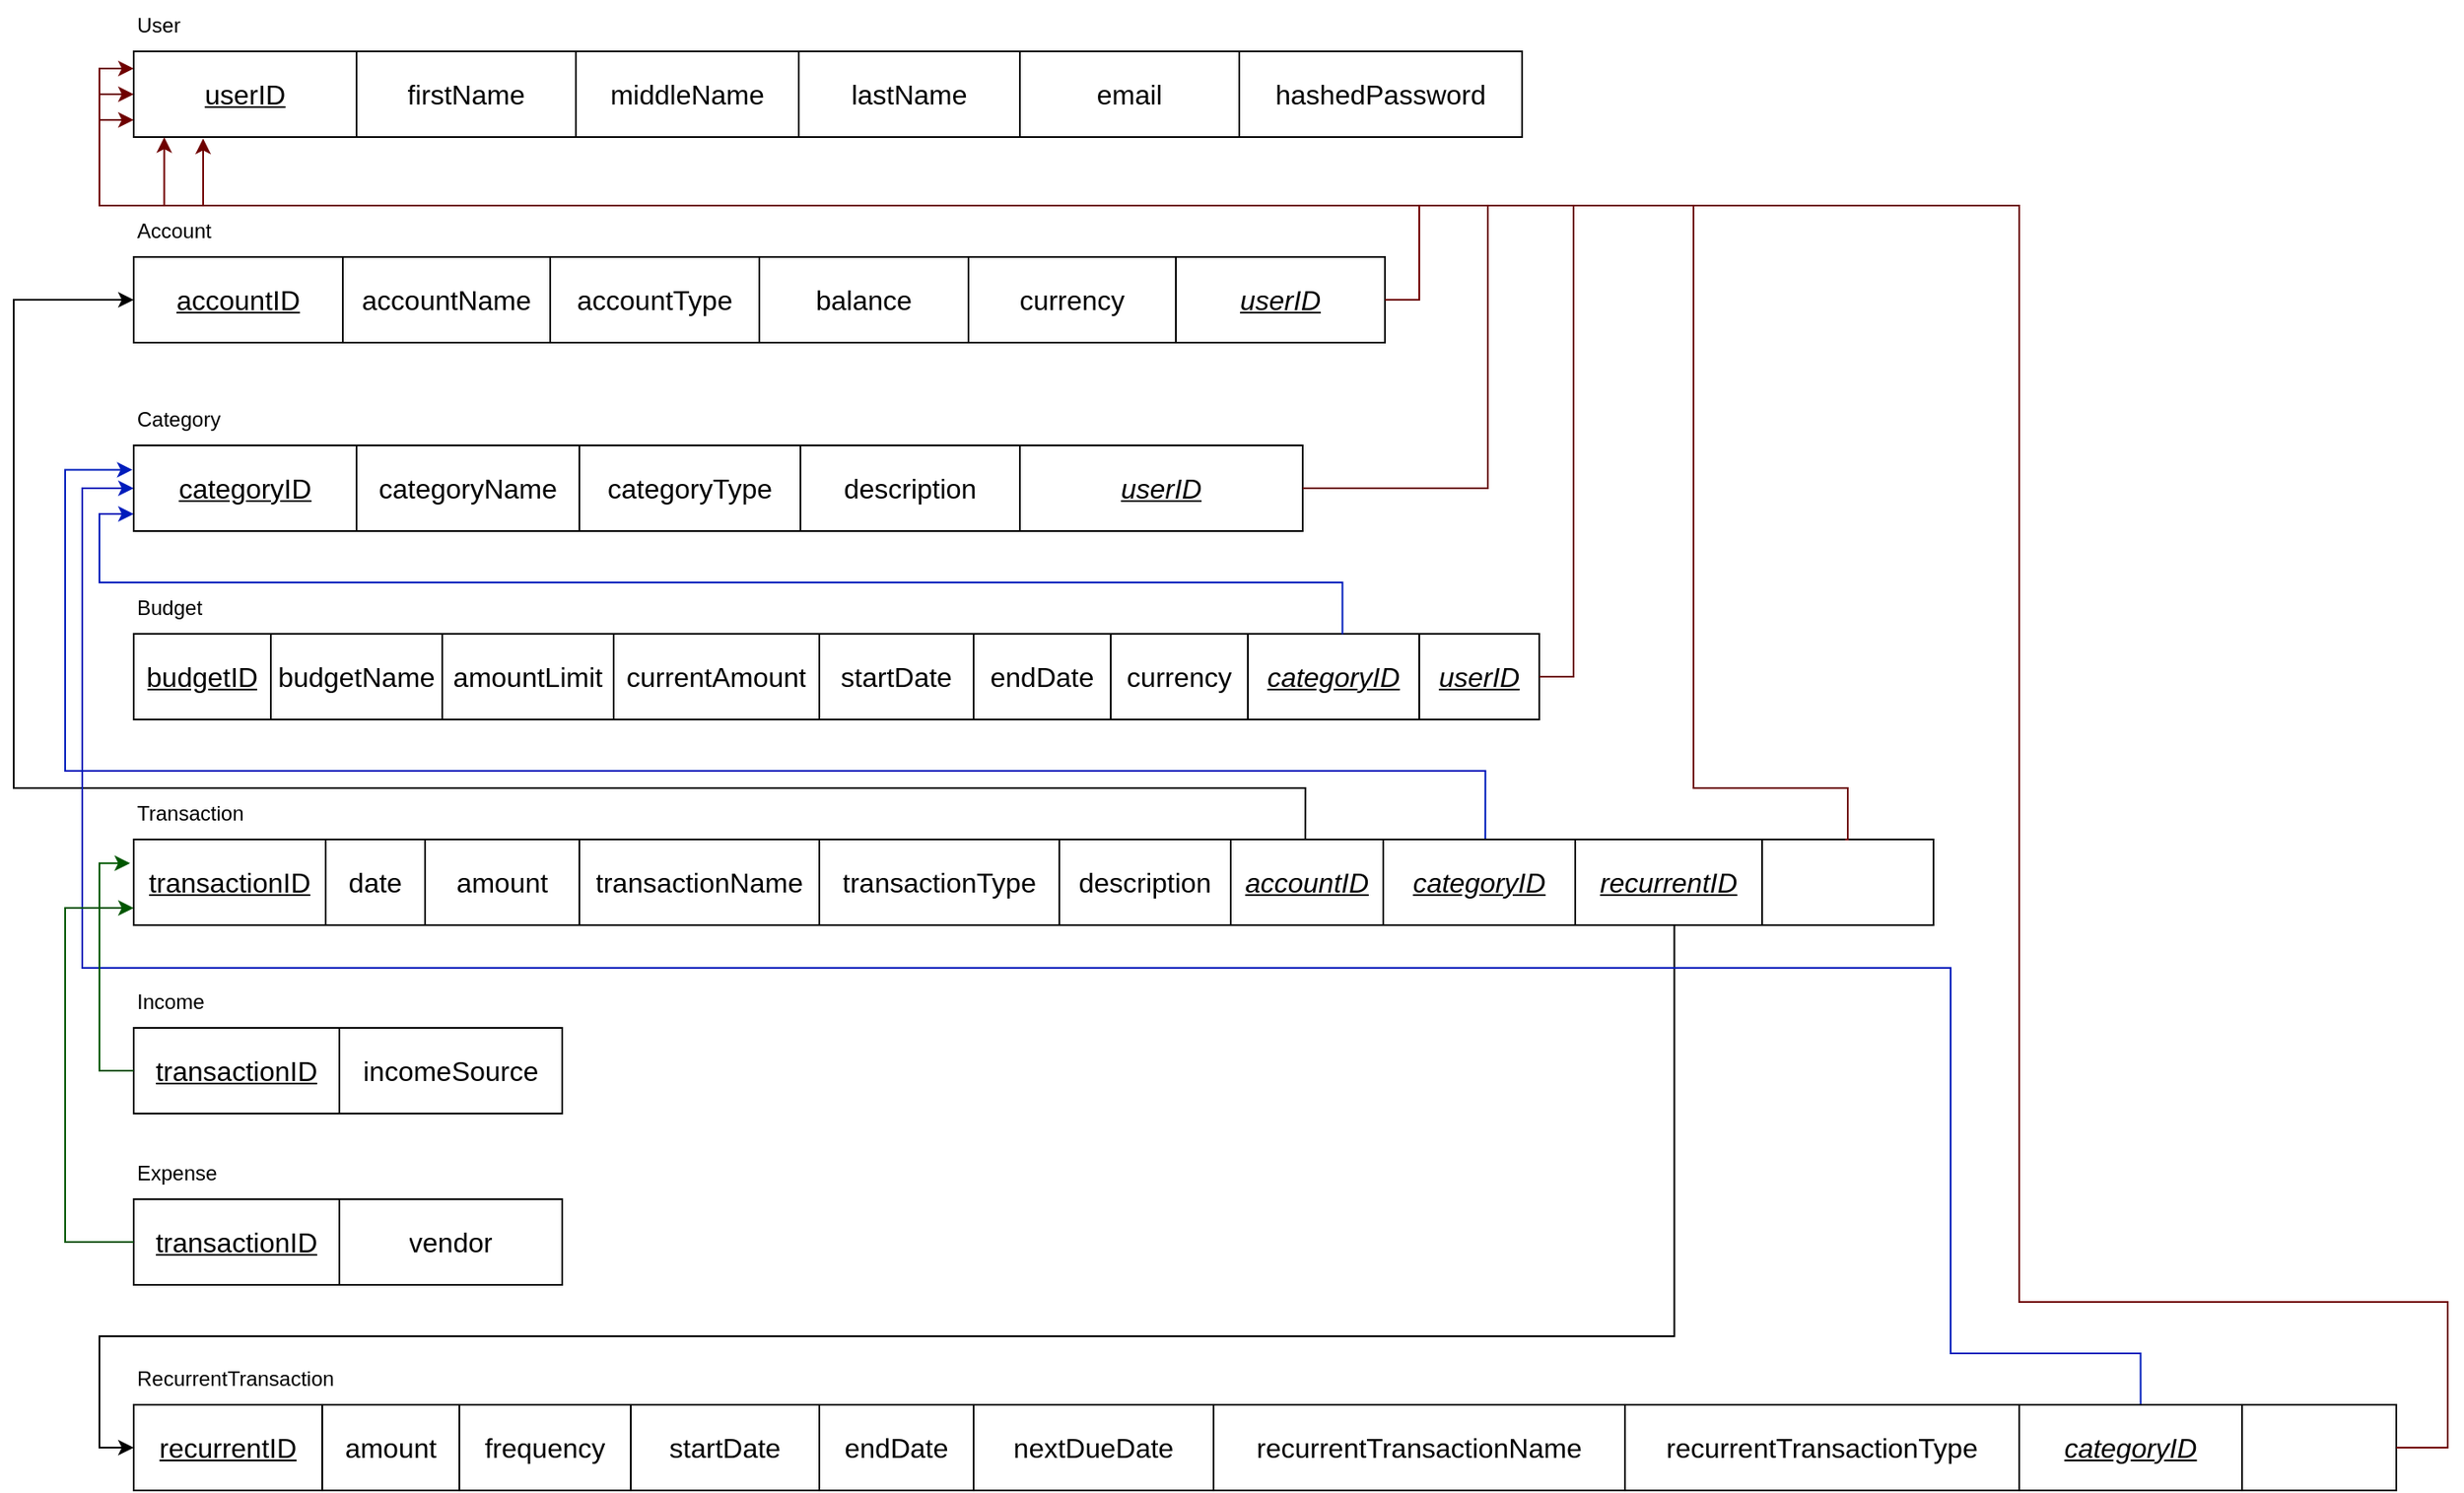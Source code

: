 <mxfile version="28.2.1">
  <diagram name="Page-1" id="-Z8uPkYC_VJc0NKGcOIi">
    <mxGraphModel dx="2066" dy="1109" grid="1" gridSize="10" guides="1" tooltips="1" connect="1" arrows="1" fold="1" page="1" pageScale="1" pageWidth="1920" pageHeight="1200" math="0" shadow="0">
      <root>
        <mxCell id="0" />
        <mxCell id="1" parent="0" />
        <mxCell id="GvEmqiyRO5GbLfrJit3r-1" value="" style="shape=table;startSize=0;container=1;collapsible=0;childLayout=tableLayout;fontSize=16;fontStyle=2" vertex="1" parent="1">
          <mxGeometry x="130" y="200" width="730" height="50" as="geometry" />
        </mxCell>
        <mxCell id="GvEmqiyRO5GbLfrJit3r-2" value="" style="shape=tableRow;horizontal=0;startSize=0;swimlaneHead=0;swimlaneBody=0;strokeColor=inherit;top=0;left=0;bottom=0;right=0;collapsible=0;dropTarget=0;fillColor=none;points=[[0,0.5],[1,0.5]];portConstraint=eastwest;fontSize=16;" vertex="1" parent="GvEmqiyRO5GbLfrJit3r-1">
          <mxGeometry width="730" height="50" as="geometry" />
        </mxCell>
        <mxCell id="GvEmqiyRO5GbLfrJit3r-3" value="&lt;font&gt;&lt;u&gt;accountID&lt;/u&gt;&lt;/font&gt;" style="shape=partialRectangle;html=1;whiteSpace=wrap;connectable=0;strokeColor=inherit;overflow=hidden;fillColor=none;top=0;left=0;bottom=0;right=0;pointerEvents=1;fontSize=16;" vertex="1" parent="GvEmqiyRO5GbLfrJit3r-2">
          <mxGeometry width="122" height="50" as="geometry">
            <mxRectangle width="122" height="50" as="alternateBounds" />
          </mxGeometry>
        </mxCell>
        <mxCell id="GvEmqiyRO5GbLfrJit3r-4" value="accountName" style="shape=partialRectangle;html=1;whiteSpace=wrap;connectable=0;strokeColor=inherit;overflow=hidden;fillColor=none;top=0;left=0;bottom=0;right=0;pointerEvents=1;fontSize=16;" vertex="1" parent="GvEmqiyRO5GbLfrJit3r-2">
          <mxGeometry x="122" width="121" height="50" as="geometry">
            <mxRectangle width="121" height="50" as="alternateBounds" />
          </mxGeometry>
        </mxCell>
        <mxCell id="GvEmqiyRO5GbLfrJit3r-5" value="accountType" style="shape=partialRectangle;html=1;whiteSpace=wrap;connectable=0;strokeColor=inherit;overflow=hidden;fillColor=none;top=0;left=0;bottom=0;right=0;pointerEvents=1;fontSize=16;" vertex="1" parent="GvEmqiyRO5GbLfrJit3r-2">
          <mxGeometry x="243" width="122" height="50" as="geometry">
            <mxRectangle width="122" height="50" as="alternateBounds" />
          </mxGeometry>
        </mxCell>
        <mxCell id="GvEmqiyRO5GbLfrJit3r-14" value="balance" style="shape=partialRectangle;html=1;whiteSpace=wrap;connectable=0;strokeColor=inherit;overflow=hidden;fillColor=none;top=0;left=0;bottom=0;right=0;pointerEvents=1;fontSize=16;" vertex="1" parent="GvEmqiyRO5GbLfrJit3r-2">
          <mxGeometry x="365" width="122" height="50" as="geometry">
            <mxRectangle width="122" height="50" as="alternateBounds" />
          </mxGeometry>
        </mxCell>
        <mxCell id="GvEmqiyRO5GbLfrJit3r-15" value="currency" style="shape=partialRectangle;html=1;whiteSpace=wrap;connectable=0;strokeColor=inherit;overflow=hidden;fillColor=none;top=0;left=0;bottom=0;right=0;pointerEvents=1;fontSize=16;" vertex="1" parent="GvEmqiyRO5GbLfrJit3r-2">
          <mxGeometry x="487" width="121" height="50" as="geometry">
            <mxRectangle width="121" height="50" as="alternateBounds" />
          </mxGeometry>
        </mxCell>
        <mxCell id="GvEmqiyRO5GbLfrJit3r-16" value="&lt;i&gt;&lt;u&gt;userID&lt;/u&gt;&lt;/i&gt;" style="shape=partialRectangle;html=1;whiteSpace=wrap;connectable=0;strokeColor=inherit;overflow=hidden;fillColor=none;top=0;left=0;bottom=0;right=0;pointerEvents=1;fontSize=16;" vertex="1" parent="GvEmqiyRO5GbLfrJit3r-2">
          <mxGeometry x="608" width="122" height="50" as="geometry">
            <mxRectangle width="122" height="50" as="alternateBounds" />
          </mxGeometry>
        </mxCell>
        <mxCell id="GvEmqiyRO5GbLfrJit3r-17" value="" style="shape=table;startSize=0;container=1;collapsible=0;childLayout=tableLayout;fontSize=16;fontStyle=2" vertex="1" parent="1">
          <mxGeometry x="130" y="80" width="810" height="50" as="geometry" />
        </mxCell>
        <mxCell id="GvEmqiyRO5GbLfrJit3r-18" value="" style="shape=tableRow;horizontal=0;startSize=0;swimlaneHead=0;swimlaneBody=0;strokeColor=inherit;top=0;left=0;bottom=0;right=0;collapsible=0;dropTarget=0;fillColor=none;points=[[0,0.5],[1,0.5]];portConstraint=eastwest;fontSize=16;" vertex="1" parent="GvEmqiyRO5GbLfrJit3r-17">
          <mxGeometry width="810" height="50" as="geometry" />
        </mxCell>
        <mxCell id="GvEmqiyRO5GbLfrJit3r-19" value="&lt;u&gt;userID&lt;/u&gt;" style="shape=partialRectangle;html=1;whiteSpace=wrap;connectable=0;strokeColor=inherit;overflow=hidden;fillColor=none;top=0;left=0;bottom=0;right=0;pointerEvents=1;fontSize=16;" vertex="1" parent="GvEmqiyRO5GbLfrJit3r-18">
          <mxGeometry width="130" height="50" as="geometry">
            <mxRectangle width="130" height="50" as="alternateBounds" />
          </mxGeometry>
        </mxCell>
        <mxCell id="GvEmqiyRO5GbLfrJit3r-20" value="firstName" style="shape=partialRectangle;html=1;whiteSpace=wrap;connectable=0;strokeColor=inherit;overflow=hidden;fillColor=none;top=0;left=0;bottom=0;right=0;pointerEvents=1;fontSize=16;" vertex="1" parent="GvEmqiyRO5GbLfrJit3r-18">
          <mxGeometry x="130" width="128" height="50" as="geometry">
            <mxRectangle width="128" height="50" as="alternateBounds" />
          </mxGeometry>
        </mxCell>
        <mxCell id="GvEmqiyRO5GbLfrJit3r-21" value="middleName" style="shape=partialRectangle;html=1;whiteSpace=wrap;connectable=0;strokeColor=inherit;overflow=hidden;fillColor=none;top=0;left=0;bottom=0;right=0;pointerEvents=1;fontSize=16;" vertex="1" parent="GvEmqiyRO5GbLfrJit3r-18">
          <mxGeometry x="258" width="130" height="50" as="geometry">
            <mxRectangle width="130" height="50" as="alternateBounds" />
          </mxGeometry>
        </mxCell>
        <mxCell id="GvEmqiyRO5GbLfrJit3r-22" value="lastName" style="shape=partialRectangle;html=1;whiteSpace=wrap;connectable=0;strokeColor=inherit;overflow=hidden;fillColor=none;top=0;left=0;bottom=0;right=0;pointerEvents=1;fontSize=16;" vertex="1" parent="GvEmqiyRO5GbLfrJit3r-18">
          <mxGeometry x="388" width="129" height="50" as="geometry">
            <mxRectangle width="129" height="50" as="alternateBounds" />
          </mxGeometry>
        </mxCell>
        <mxCell id="GvEmqiyRO5GbLfrJit3r-23" value="email" style="shape=partialRectangle;html=1;whiteSpace=wrap;connectable=0;strokeColor=inherit;overflow=hidden;fillColor=none;top=0;left=0;bottom=0;right=0;pointerEvents=1;fontSize=16;" vertex="1" parent="GvEmqiyRO5GbLfrJit3r-18">
          <mxGeometry x="517" width="128" height="50" as="geometry">
            <mxRectangle width="128" height="50" as="alternateBounds" />
          </mxGeometry>
        </mxCell>
        <mxCell id="GvEmqiyRO5GbLfrJit3r-24" value="hashedPassword" style="shape=partialRectangle;html=1;whiteSpace=wrap;connectable=0;strokeColor=inherit;overflow=hidden;fillColor=none;top=0;left=0;bottom=0;right=0;pointerEvents=1;fontSize=16;" vertex="1" parent="GvEmqiyRO5GbLfrJit3r-18">
          <mxGeometry x="645" width="165" height="50" as="geometry">
            <mxRectangle width="165" height="50" as="alternateBounds" />
          </mxGeometry>
        </mxCell>
        <mxCell id="GvEmqiyRO5GbLfrJit3r-26" value="" style="shape=table;startSize=0;container=1;collapsible=0;childLayout=tableLayout;fontSize=16;fontStyle=2" vertex="1" parent="1">
          <mxGeometry x="130" y="310" width="682" height="50" as="geometry" />
        </mxCell>
        <mxCell id="GvEmqiyRO5GbLfrJit3r-27" value="" style="shape=tableRow;horizontal=0;startSize=0;swimlaneHead=0;swimlaneBody=0;strokeColor=inherit;top=0;left=0;bottom=0;right=0;collapsible=0;dropTarget=0;fillColor=none;points=[[0,0.5],[1,0.5]];portConstraint=eastwest;fontSize=16;" vertex="1" parent="GvEmqiyRO5GbLfrJit3r-26">
          <mxGeometry width="682" height="50" as="geometry" />
        </mxCell>
        <mxCell id="GvEmqiyRO5GbLfrJit3r-28" value="&lt;u&gt;categoryID&lt;/u&gt;" style="shape=partialRectangle;html=1;whiteSpace=wrap;connectable=0;strokeColor=inherit;overflow=hidden;fillColor=none;top=0;left=0;bottom=0;right=0;pointerEvents=1;fontSize=16;" vertex="1" parent="GvEmqiyRO5GbLfrJit3r-27">
          <mxGeometry width="130" height="50" as="geometry">
            <mxRectangle width="130" height="50" as="alternateBounds" />
          </mxGeometry>
        </mxCell>
        <mxCell id="GvEmqiyRO5GbLfrJit3r-30" value="categoryName" style="shape=partialRectangle;html=1;whiteSpace=wrap;connectable=0;strokeColor=inherit;overflow=hidden;fillColor=none;top=0;left=0;bottom=0;right=0;pointerEvents=1;fontSize=16;" vertex="1" parent="GvEmqiyRO5GbLfrJit3r-27">
          <mxGeometry x="130" width="130" height="50" as="geometry">
            <mxRectangle width="130" height="50" as="alternateBounds" />
          </mxGeometry>
        </mxCell>
        <mxCell id="GvEmqiyRO5GbLfrJit3r-31" value="categoryType" style="shape=partialRectangle;html=1;whiteSpace=wrap;connectable=0;strokeColor=inherit;overflow=hidden;fillColor=none;top=0;left=0;bottom=0;right=0;pointerEvents=1;fontSize=16;" vertex="1" parent="GvEmqiyRO5GbLfrJit3r-27">
          <mxGeometry x="260" width="129" height="50" as="geometry">
            <mxRectangle width="129" height="50" as="alternateBounds" />
          </mxGeometry>
        </mxCell>
        <mxCell id="GvEmqiyRO5GbLfrJit3r-32" value="description" style="shape=partialRectangle;html=1;whiteSpace=wrap;connectable=0;strokeColor=inherit;overflow=hidden;fillColor=none;top=0;left=0;bottom=0;right=0;pointerEvents=1;fontSize=16;" vertex="1" parent="GvEmqiyRO5GbLfrJit3r-27">
          <mxGeometry x="389" width="128" height="50" as="geometry">
            <mxRectangle width="128" height="50" as="alternateBounds" />
          </mxGeometry>
        </mxCell>
        <mxCell id="GvEmqiyRO5GbLfrJit3r-33" value="&lt;i&gt;&lt;u&gt;userID&lt;/u&gt;&lt;/i&gt;" style="shape=partialRectangle;html=1;whiteSpace=wrap;connectable=0;strokeColor=inherit;overflow=hidden;fillColor=none;top=0;left=0;bottom=0;right=0;pointerEvents=1;fontSize=16;" vertex="1" parent="GvEmqiyRO5GbLfrJit3r-27">
          <mxGeometry x="517" width="165" height="50" as="geometry">
            <mxRectangle width="165" height="50" as="alternateBounds" />
          </mxGeometry>
        </mxCell>
        <mxCell id="GvEmqiyRO5GbLfrJit3r-34" value="" style="shape=table;startSize=0;container=1;collapsible=0;childLayout=tableLayout;fontSize=16;fontStyle=0" vertex="1" parent="1">
          <mxGeometry x="130" y="420" width="820" height="50" as="geometry" />
        </mxCell>
        <mxCell id="GvEmqiyRO5GbLfrJit3r-35" value="" style="shape=tableRow;horizontal=0;startSize=0;swimlaneHead=0;swimlaneBody=0;strokeColor=inherit;top=0;left=0;bottom=0;right=0;collapsible=0;dropTarget=0;fillColor=none;points=[[0,0.5],[1,0.5]];portConstraint=eastwest;fontSize=16;" vertex="1" parent="GvEmqiyRO5GbLfrJit3r-34">
          <mxGeometry width="820" height="50" as="geometry" />
        </mxCell>
        <mxCell id="GvEmqiyRO5GbLfrJit3r-36" value="&lt;u&gt;budgetID&lt;/u&gt;" style="shape=partialRectangle;html=1;whiteSpace=wrap;connectable=0;strokeColor=inherit;overflow=hidden;fillColor=none;top=0;left=0;bottom=0;right=0;pointerEvents=1;fontSize=16;" vertex="1" parent="GvEmqiyRO5GbLfrJit3r-35">
          <mxGeometry width="80" height="50" as="geometry">
            <mxRectangle width="80" height="50" as="alternateBounds" />
          </mxGeometry>
        </mxCell>
        <mxCell id="GvEmqiyRO5GbLfrJit3r-37" value="budgetName" style="shape=partialRectangle;html=1;whiteSpace=wrap;connectable=0;strokeColor=inherit;overflow=hidden;fillColor=none;top=0;left=0;bottom=0;right=0;pointerEvents=1;fontSize=16;" vertex="1" parent="GvEmqiyRO5GbLfrJit3r-35">
          <mxGeometry x="80" width="100" height="50" as="geometry">
            <mxRectangle width="100" height="50" as="alternateBounds" />
          </mxGeometry>
        </mxCell>
        <mxCell id="GvEmqiyRO5GbLfrJit3r-38" value="amountLimit" style="shape=partialRectangle;html=1;whiteSpace=wrap;connectable=0;strokeColor=inherit;overflow=hidden;fillColor=none;top=0;left=0;bottom=0;right=0;pointerEvents=1;fontSize=16;" vertex="1" parent="GvEmqiyRO5GbLfrJit3r-35">
          <mxGeometry x="180" width="100" height="50" as="geometry">
            <mxRectangle width="100" height="50" as="alternateBounds" />
          </mxGeometry>
        </mxCell>
        <mxCell id="GvEmqiyRO5GbLfrJit3r-39" value="currentAmount" style="shape=partialRectangle;html=1;whiteSpace=wrap;connectable=0;strokeColor=inherit;overflow=hidden;fillColor=none;top=0;left=0;bottom=0;right=0;pointerEvents=1;fontSize=16;" vertex="1" parent="GvEmqiyRO5GbLfrJit3r-35">
          <mxGeometry x="280" width="120" height="50" as="geometry">
            <mxRectangle width="120" height="50" as="alternateBounds" />
          </mxGeometry>
        </mxCell>
        <mxCell id="GvEmqiyRO5GbLfrJit3r-40" value="startDate" style="shape=partialRectangle;html=1;whiteSpace=wrap;connectable=0;strokeColor=inherit;overflow=hidden;fillColor=none;top=0;left=0;bottom=0;right=0;pointerEvents=1;fontSize=16;" vertex="1" parent="GvEmqiyRO5GbLfrJit3r-35">
          <mxGeometry x="400" width="90" height="50" as="geometry">
            <mxRectangle width="90" height="50" as="alternateBounds" />
          </mxGeometry>
        </mxCell>
        <mxCell id="GvEmqiyRO5GbLfrJit3r-41" value="endDate" style="shape=partialRectangle;html=1;whiteSpace=wrap;connectable=0;strokeColor=inherit;overflow=hidden;fillColor=none;top=0;left=0;bottom=0;right=0;pointerEvents=1;fontSize=16;" vertex="1" parent="GvEmqiyRO5GbLfrJit3r-35">
          <mxGeometry x="490" width="80" height="50" as="geometry">
            <mxRectangle width="80" height="50" as="alternateBounds" />
          </mxGeometry>
        </mxCell>
        <mxCell id="GvEmqiyRO5GbLfrJit3r-42" value="currency" style="shape=partialRectangle;html=1;whiteSpace=wrap;connectable=0;strokeColor=inherit;overflow=hidden;fillColor=none;top=0;left=0;bottom=0;right=0;pointerEvents=1;fontSize=16;" vertex="1" parent="GvEmqiyRO5GbLfrJit3r-35">
          <mxGeometry x="570" width="80" height="50" as="geometry">
            <mxRectangle width="80" height="50" as="alternateBounds" />
          </mxGeometry>
        </mxCell>
        <mxCell id="GvEmqiyRO5GbLfrJit3r-43" value="&lt;i&gt;&lt;u&gt;categoryID&lt;/u&gt;&lt;/i&gt;" style="shape=partialRectangle;html=1;whiteSpace=wrap;connectable=0;strokeColor=inherit;overflow=hidden;fillColor=none;top=0;left=0;bottom=0;right=0;pointerEvents=1;fontSize=16;" vertex="1" parent="GvEmqiyRO5GbLfrJit3r-35">
          <mxGeometry x="650" width="100" height="50" as="geometry">
            <mxRectangle width="100" height="50" as="alternateBounds" />
          </mxGeometry>
        </mxCell>
        <mxCell id="GvEmqiyRO5GbLfrJit3r-44" value="&lt;i&gt;&lt;u&gt;userID&lt;/u&gt;&lt;/i&gt;" style="shape=partialRectangle;html=1;whiteSpace=wrap;connectable=0;strokeColor=inherit;overflow=hidden;fillColor=none;top=0;left=0;bottom=0;right=0;pointerEvents=1;fontSize=16;" vertex="1" parent="GvEmqiyRO5GbLfrJit3r-35">
          <mxGeometry x="750" width="70" height="50" as="geometry">
            <mxRectangle width="70" height="50" as="alternateBounds" />
          </mxGeometry>
        </mxCell>
        <mxCell id="GvEmqiyRO5GbLfrJit3r-106" style="edgeStyle=orthogonalEdgeStyle;rounded=0;orthogonalLoop=1;jettySize=auto;html=1;exitX=0.856;exitY=0.98;exitDx=0;exitDy=0;exitPerimeter=0;" edge="1" parent="1" source="GvEmqiyRO5GbLfrJit3r-46" target="GvEmqiyRO5GbLfrJit3r-84">
          <mxGeometry relative="1" as="geometry">
            <Array as="points">
              <mxPoint x="1029" y="830" />
              <mxPoint x="110" y="830" />
              <mxPoint x="110" y="895" />
            </Array>
          </mxGeometry>
        </mxCell>
        <mxCell id="GvEmqiyRO5GbLfrJit3r-107" style="edgeStyle=orthogonalEdgeStyle;rounded=0;orthogonalLoop=1;jettySize=auto;html=1;entryX=-0.001;entryY=0.284;entryDx=0;entryDy=0;exitX=0.751;exitY=0.004;exitDx=0;exitDy=0;exitPerimeter=0;entryPerimeter=0;fillColor=#0050ef;strokeColor=#001DBC;" edge="1" parent="1" source="GvEmqiyRO5GbLfrJit3r-46" target="GvEmqiyRO5GbLfrJit3r-27">
          <mxGeometry relative="1" as="geometry">
            <Array as="points">
              <mxPoint x="919" y="500" />
              <mxPoint x="90" y="500" />
              <mxPoint x="90" y="324" />
            </Array>
          </mxGeometry>
        </mxCell>
        <mxCell id="GvEmqiyRO5GbLfrJit3r-109" style="edgeStyle=orthogonalEdgeStyle;rounded=0;orthogonalLoop=1;jettySize=auto;html=1;entryX=0;entryY=0.5;entryDx=0;entryDy=0;exitX=0.651;exitY=0.02;exitDx=0;exitDy=0;exitPerimeter=0;" edge="1" parent="1" source="GvEmqiyRO5GbLfrJit3r-46" target="GvEmqiyRO5GbLfrJit3r-2">
          <mxGeometry relative="1" as="geometry">
            <Array as="points">
              <mxPoint x="814" y="510" />
              <mxPoint x="60" y="510" />
              <mxPoint x="60" y="225" />
            </Array>
          </mxGeometry>
        </mxCell>
        <mxCell id="GvEmqiyRO5GbLfrJit3r-45" value="" style="shape=table;startSize=0;container=1;collapsible=0;childLayout=tableLayout;fontSize=16;fontStyle=0" vertex="1" parent="1">
          <mxGeometry x="130" y="540" width="1050" height="50" as="geometry" />
        </mxCell>
        <mxCell id="GvEmqiyRO5GbLfrJit3r-46" value="" style="shape=tableRow;horizontal=0;startSize=0;swimlaneHead=0;swimlaneBody=0;strokeColor=inherit;top=0;left=0;bottom=0;right=0;collapsible=0;dropTarget=0;fillColor=none;points=[[0,0.5],[1,0.5]];portConstraint=eastwest;fontSize=16;" vertex="1" parent="GvEmqiyRO5GbLfrJit3r-45">
          <mxGeometry width="1050" height="50" as="geometry" />
        </mxCell>
        <mxCell id="GvEmqiyRO5GbLfrJit3r-47" value="&lt;u&gt;transactionID&lt;/u&gt;" style="shape=partialRectangle;html=1;whiteSpace=wrap;connectable=0;strokeColor=inherit;overflow=hidden;fillColor=none;top=0;left=0;bottom=0;right=0;pointerEvents=1;fontSize=16;" vertex="1" parent="GvEmqiyRO5GbLfrJit3r-46">
          <mxGeometry width="112" height="50" as="geometry">
            <mxRectangle width="112" height="50" as="alternateBounds" />
          </mxGeometry>
        </mxCell>
        <mxCell id="GvEmqiyRO5GbLfrJit3r-48" value="date" style="shape=partialRectangle;html=1;whiteSpace=wrap;connectable=0;strokeColor=inherit;overflow=hidden;fillColor=none;top=0;left=0;bottom=0;right=0;pointerEvents=1;fontSize=16;" vertex="1" parent="GvEmqiyRO5GbLfrJit3r-46">
          <mxGeometry x="112" width="58" height="50" as="geometry">
            <mxRectangle width="58" height="50" as="alternateBounds" />
          </mxGeometry>
        </mxCell>
        <mxCell id="GvEmqiyRO5GbLfrJit3r-49" value="amount" style="shape=partialRectangle;html=1;whiteSpace=wrap;connectable=0;strokeColor=inherit;overflow=hidden;fillColor=none;top=0;left=0;bottom=0;right=0;pointerEvents=1;fontSize=16;" vertex="1" parent="GvEmqiyRO5GbLfrJit3r-46">
          <mxGeometry x="170" width="90" height="50" as="geometry">
            <mxRectangle width="90" height="50" as="alternateBounds" />
          </mxGeometry>
        </mxCell>
        <mxCell id="GvEmqiyRO5GbLfrJit3r-50" value="transactionName" style="shape=partialRectangle;html=1;whiteSpace=wrap;connectable=0;strokeColor=inherit;overflow=hidden;fillColor=none;top=0;left=0;bottom=0;right=0;pointerEvents=1;fontSize=16;" vertex="1" parent="GvEmqiyRO5GbLfrJit3r-46">
          <mxGeometry x="260" width="140" height="50" as="geometry">
            <mxRectangle width="140" height="50" as="alternateBounds" />
          </mxGeometry>
        </mxCell>
        <mxCell id="GvEmqiyRO5GbLfrJit3r-51" value="transactionType" style="shape=partialRectangle;html=1;whiteSpace=wrap;connectable=0;strokeColor=inherit;overflow=hidden;fillColor=none;top=0;left=0;bottom=0;right=0;pointerEvents=1;fontSize=16;" vertex="1" parent="GvEmqiyRO5GbLfrJit3r-46">
          <mxGeometry x="400" width="140" height="50" as="geometry">
            <mxRectangle width="140" height="50" as="alternateBounds" />
          </mxGeometry>
        </mxCell>
        <mxCell id="GvEmqiyRO5GbLfrJit3r-52" value="description" style="shape=partialRectangle;html=1;whiteSpace=wrap;connectable=0;strokeColor=inherit;overflow=hidden;fillColor=none;top=0;left=0;bottom=0;right=0;pointerEvents=1;fontSize=16;" vertex="1" parent="GvEmqiyRO5GbLfrJit3r-46">
          <mxGeometry x="540" width="100" height="50" as="geometry">
            <mxRectangle width="100" height="50" as="alternateBounds" />
          </mxGeometry>
        </mxCell>
        <mxCell id="GvEmqiyRO5GbLfrJit3r-53" value="&lt;i style=&quot;&quot;&gt;&lt;u style=&quot;&quot;&gt;accountID&lt;/u&gt;&lt;/i&gt;" style="shape=partialRectangle;html=1;whiteSpace=wrap;connectable=0;strokeColor=inherit;overflow=hidden;fillColor=none;top=0;left=0;bottom=0;right=0;pointerEvents=1;fontSize=16;" vertex="1" parent="GvEmqiyRO5GbLfrJit3r-46">
          <mxGeometry x="640" width="89" height="50" as="geometry">
            <mxRectangle width="89" height="50" as="alternateBounds" />
          </mxGeometry>
        </mxCell>
        <mxCell id="GvEmqiyRO5GbLfrJit3r-54" value="&lt;i&gt;&lt;u&gt;categoryID&lt;/u&gt;&lt;/i&gt;" style="shape=partialRectangle;html=1;whiteSpace=wrap;connectable=0;strokeColor=inherit;overflow=hidden;fillColor=none;top=0;left=0;bottom=0;right=0;pointerEvents=1;fontSize=16;" vertex="1" parent="GvEmqiyRO5GbLfrJit3r-46">
          <mxGeometry x="729" width="112" height="50" as="geometry">
            <mxRectangle width="112" height="50" as="alternateBounds" />
          </mxGeometry>
        </mxCell>
        <mxCell id="GvEmqiyRO5GbLfrJit3r-55" value="&lt;u&gt;&lt;i&gt;recurrentID&lt;/i&gt;&lt;/u&gt;" style="shape=partialRectangle;html=1;whiteSpace=wrap;connectable=0;strokeColor=inherit;overflow=hidden;fillColor=none;top=0;left=0;bottom=0;right=0;pointerEvents=1;fontSize=16;" vertex="1" parent="GvEmqiyRO5GbLfrJit3r-46">
          <mxGeometry x="841" width="109" height="50" as="geometry">
            <mxRectangle width="109" height="50" as="alternateBounds" />
          </mxGeometry>
        </mxCell>
        <mxCell id="GvEmqiyRO5GbLfrJit3r-62" value="&lt;span style=&quot;font-family: monospace; font-size: 0px; text-align: start; text-wrap-mode: nowrap;&quot;&gt;&lt;font style=&quot;color: light-dark(transparent, rgb(255, 255, 255));&quot;&gt;&lt;i style=&quot;font-family: Helvetica; font-size: 16px; text-align: center; text-wrap-mode: wrap;&quot;&gt;&lt;u style=&quot;&quot;&gt;userID&lt;/u&gt;&lt;/i&gt;3CmxGraphModel%3E%3Croot%3E%3CmxCell%20id%3D%220%22%2F%3E%3CmxCell%20id%3D%221%22%20parent%3D%220%22%2F%3E%3CmxCell%20id%3D%222%22%20value%3D%22%26lt%3Bi%26gt%3B%26lt%3Bu%26gt%3BuserID%26lt%3B%2Fu%26gt%3B%26lt%3B%2Fi%26gt%3B%22%20style%3D%22shape%3DpartialRectangle%3Bhtml%3D1%3BwhiteSpace%3Dwrap%3Bconnectable%3D0%3BstrokeColor%3Dinherit%3Boverflow%3Dhidden%3BfillColor%3Dnone%3Btop%3D0%3Bleft%3D0%3Bbottom%3D0%3Bright%3D0%3BpointerEvents%3D1%3BfontSize%3D16%3B%22%20vertex%3D%221%22%20parent%3D%221%22%3E%3CmxGeometry%20x%3D%22881%22%20y%3D%22550%22%20width%3D%2279%22%20height%3D%2250%22%20as%3D%22geometry%22%3E%3CmxRectangle%20width%3D%2279%22%20height%3D%2250%22%20as%3D%22alternateBounds%22%2F%3E%3C%2FmxGeometry%3E%3C%2FmxCell%3E%3C%2Froot%3E%3C%2FmxGraphModel%3E&lt;/font&gt;&lt;/span&gt;" style="shape=partialRectangle;html=1;whiteSpace=wrap;connectable=0;strokeColor=inherit;overflow=hidden;fillColor=none;top=0;left=0;bottom=0;right=0;pointerEvents=1;fontSize=16;" vertex="1" parent="GvEmqiyRO5GbLfrJit3r-46">
          <mxGeometry x="950" width="100" height="50" as="geometry">
            <mxRectangle width="100" height="50" as="alternateBounds" />
          </mxGeometry>
        </mxCell>
        <mxCell id="GvEmqiyRO5GbLfrJit3r-56" value="Account" style="text;html=1;align=left;verticalAlign=middle;resizable=0;points=[];autosize=1;strokeColor=none;fillColor=none;" vertex="1" parent="1">
          <mxGeometry x="130" y="170" width="70" height="30" as="geometry" />
        </mxCell>
        <mxCell id="GvEmqiyRO5GbLfrJit3r-58" value="User" style="text;html=1;align=left;verticalAlign=middle;resizable=0;points=[];autosize=1;strokeColor=none;fillColor=none;" vertex="1" parent="1">
          <mxGeometry x="130" y="50" width="50" height="30" as="geometry" />
        </mxCell>
        <mxCell id="GvEmqiyRO5GbLfrJit3r-59" value="Category" style="text;html=1;align=left;verticalAlign=middle;resizable=0;points=[];autosize=1;strokeColor=none;fillColor=none;" vertex="1" parent="1">
          <mxGeometry x="130" y="280" width="70" height="30" as="geometry" />
        </mxCell>
        <mxCell id="GvEmqiyRO5GbLfrJit3r-60" value="Budget" style="text;html=1;align=left;verticalAlign=middle;resizable=0;points=[];autosize=1;strokeColor=none;fillColor=none;" vertex="1" parent="1">
          <mxGeometry x="130" y="390" width="60" height="30" as="geometry" />
        </mxCell>
        <mxCell id="GvEmqiyRO5GbLfrJit3r-61" value="Transaction" style="text;html=1;align=left;verticalAlign=middle;resizable=0;points=[];autosize=1;strokeColor=none;fillColor=none;" vertex="1" parent="1">
          <mxGeometry x="130" y="510" width="90" height="30" as="geometry" />
        </mxCell>
        <mxCell id="GvEmqiyRO5GbLfrJit3r-64" value="Income" style="text;html=1;align=left;verticalAlign=middle;resizable=0;points=[];autosize=1;strokeColor=none;fillColor=none;" vertex="1" parent="1">
          <mxGeometry x="130" y="620" width="60" height="30" as="geometry" />
        </mxCell>
        <mxCell id="GvEmqiyRO5GbLfrJit3r-66" value="" style="shape=table;startSize=0;container=1;collapsible=0;childLayout=tableLayout;fontSize=16;fontStyle=0" vertex="1" parent="1">
          <mxGeometry x="130" y="650" width="250" height="50" as="geometry" />
        </mxCell>
        <mxCell id="GvEmqiyRO5GbLfrJit3r-67" value="" style="shape=tableRow;horizontal=0;startSize=0;swimlaneHead=0;swimlaneBody=0;strokeColor=inherit;top=0;left=0;bottom=0;right=0;collapsible=0;dropTarget=0;fillColor=none;points=[[0,0.5],[1,0.5]];portConstraint=eastwest;fontSize=16;" vertex="1" parent="GvEmqiyRO5GbLfrJit3r-66">
          <mxGeometry width="250" height="50" as="geometry" />
        </mxCell>
        <mxCell id="GvEmqiyRO5GbLfrJit3r-68" value="&lt;u&gt;transactionID&lt;/u&gt;" style="shape=partialRectangle;html=1;whiteSpace=wrap;connectable=0;strokeColor=inherit;overflow=hidden;fillColor=none;top=0;left=0;bottom=0;right=0;pointerEvents=1;fontSize=16;" vertex="1" parent="GvEmqiyRO5GbLfrJit3r-67">
          <mxGeometry width="120" height="50" as="geometry">
            <mxRectangle width="120" height="50" as="alternateBounds" />
          </mxGeometry>
        </mxCell>
        <mxCell id="GvEmqiyRO5GbLfrJit3r-69" value="incomeSource" style="shape=partialRectangle;html=1;whiteSpace=wrap;connectable=0;strokeColor=inherit;overflow=hidden;fillColor=none;top=0;left=0;bottom=0;right=0;pointerEvents=1;fontSize=16;" vertex="1" parent="GvEmqiyRO5GbLfrJit3r-67">
          <mxGeometry x="120" width="130" height="50" as="geometry">
            <mxRectangle width="130" height="50" as="alternateBounds" />
          </mxGeometry>
        </mxCell>
        <mxCell id="GvEmqiyRO5GbLfrJit3r-78" value="Expense" style="text;html=1;align=left;verticalAlign=middle;resizable=0;points=[];autosize=1;strokeColor=none;fillColor=none;" vertex="1" parent="1">
          <mxGeometry x="130" y="720" width="70" height="30" as="geometry" />
        </mxCell>
        <mxCell id="GvEmqiyRO5GbLfrJit3r-79" value="" style="shape=table;startSize=0;container=1;collapsible=0;childLayout=tableLayout;fontSize=16;fontStyle=0" vertex="1" parent="1">
          <mxGeometry x="130" y="750" width="250" height="50" as="geometry" />
        </mxCell>
        <mxCell id="GvEmqiyRO5GbLfrJit3r-80" value="" style="shape=tableRow;horizontal=0;startSize=0;swimlaneHead=0;swimlaneBody=0;strokeColor=inherit;top=0;left=0;bottom=0;right=0;collapsible=0;dropTarget=0;fillColor=none;points=[[0,0.5],[1,0.5]];portConstraint=eastwest;fontSize=16;" vertex="1" parent="GvEmqiyRO5GbLfrJit3r-79">
          <mxGeometry width="250" height="50" as="geometry" />
        </mxCell>
        <mxCell id="GvEmqiyRO5GbLfrJit3r-81" value="&lt;u&gt;transactionID&lt;/u&gt;" style="shape=partialRectangle;html=1;whiteSpace=wrap;connectable=0;strokeColor=inherit;overflow=hidden;fillColor=none;top=0;left=0;bottom=0;right=0;pointerEvents=1;fontSize=16;" vertex="1" parent="GvEmqiyRO5GbLfrJit3r-80">
          <mxGeometry width="120" height="50" as="geometry">
            <mxRectangle width="120" height="50" as="alternateBounds" />
          </mxGeometry>
        </mxCell>
        <mxCell id="GvEmqiyRO5GbLfrJit3r-82" value="vendor" style="shape=partialRectangle;html=1;whiteSpace=wrap;connectable=0;strokeColor=inherit;overflow=hidden;fillColor=none;top=0;left=0;bottom=0;right=0;pointerEvents=1;fontSize=16;" vertex="1" parent="GvEmqiyRO5GbLfrJit3r-80">
          <mxGeometry x="120" width="130" height="50" as="geometry">
            <mxRectangle width="130" height="50" as="alternateBounds" />
          </mxGeometry>
        </mxCell>
        <mxCell id="GvEmqiyRO5GbLfrJit3r-110" style="edgeStyle=orthogonalEdgeStyle;rounded=0;orthogonalLoop=1;jettySize=auto;html=1;entryX=0;entryY=0.5;entryDx=0;entryDy=0;exitX=0.887;exitY=0.012;exitDx=0;exitDy=0;exitPerimeter=0;fillColor=#0050ef;strokeColor=#001DBC;" edge="1" parent="1" source="GvEmqiyRO5GbLfrJit3r-84" target="GvEmqiyRO5GbLfrJit3r-27">
          <mxGeometry relative="1" as="geometry">
            <Array as="points">
              <mxPoint x="1301" y="840" />
              <mxPoint x="1190" y="840" />
              <mxPoint x="1190" y="615" />
              <mxPoint x="100" y="615" />
              <mxPoint x="100" y="335" />
            </Array>
          </mxGeometry>
        </mxCell>
        <mxCell id="GvEmqiyRO5GbLfrJit3r-83" value="" style="shape=table;startSize=0;container=1;collapsible=0;childLayout=tableLayout;fontSize=16;fontStyle=0" vertex="1" parent="1">
          <mxGeometry x="130" y="870" width="1320" height="50" as="geometry" />
        </mxCell>
        <mxCell id="GvEmqiyRO5GbLfrJit3r-84" value="" style="shape=tableRow;horizontal=0;startSize=0;swimlaneHead=0;swimlaneBody=0;strokeColor=inherit;top=0;left=0;bottom=0;right=0;collapsible=0;dropTarget=0;fillColor=none;points=[[0,0.5],[1,0.5]];portConstraint=eastwest;fontSize=16;" vertex="1" parent="GvEmqiyRO5GbLfrJit3r-83">
          <mxGeometry width="1320" height="50" as="geometry" />
        </mxCell>
        <mxCell id="GvEmqiyRO5GbLfrJit3r-85" value="&lt;u&gt;recurrentID&lt;/u&gt;" style="shape=partialRectangle;html=1;whiteSpace=wrap;connectable=0;strokeColor=inherit;overflow=hidden;fillColor=none;top=0;left=0;bottom=0;right=0;pointerEvents=1;fontSize=16;" vertex="1" parent="GvEmqiyRO5GbLfrJit3r-84">
          <mxGeometry width="110" height="50" as="geometry">
            <mxRectangle width="110" height="50" as="alternateBounds" />
          </mxGeometry>
        </mxCell>
        <mxCell id="GvEmqiyRO5GbLfrJit3r-86" value="amount" style="shape=partialRectangle;html=1;whiteSpace=wrap;connectable=0;strokeColor=inherit;overflow=hidden;fillColor=none;top=0;left=0;bottom=0;right=0;pointerEvents=1;fontSize=16;" vertex="1" parent="GvEmqiyRO5GbLfrJit3r-84">
          <mxGeometry x="110" width="80" height="50" as="geometry">
            <mxRectangle width="80" height="50" as="alternateBounds" />
          </mxGeometry>
        </mxCell>
        <mxCell id="GvEmqiyRO5GbLfrJit3r-87" value="frequency" style="shape=partialRectangle;html=1;whiteSpace=wrap;connectable=0;strokeColor=inherit;overflow=hidden;fillColor=none;top=0;left=0;bottom=0;right=0;pointerEvents=1;fontSize=16;" vertex="1" parent="GvEmqiyRO5GbLfrJit3r-84">
          <mxGeometry x="190" width="100" height="50" as="geometry">
            <mxRectangle width="100" height="50" as="alternateBounds" />
          </mxGeometry>
        </mxCell>
        <mxCell id="GvEmqiyRO5GbLfrJit3r-88" value="startDate" style="shape=partialRectangle;html=1;whiteSpace=wrap;connectable=0;strokeColor=inherit;overflow=hidden;fillColor=none;top=0;left=0;bottom=0;right=0;pointerEvents=1;fontSize=16;" vertex="1" parent="GvEmqiyRO5GbLfrJit3r-84">
          <mxGeometry x="290" width="110" height="50" as="geometry">
            <mxRectangle width="110" height="50" as="alternateBounds" />
          </mxGeometry>
        </mxCell>
        <mxCell id="GvEmqiyRO5GbLfrJit3r-89" value="endDate" style="shape=partialRectangle;html=1;whiteSpace=wrap;connectable=0;strokeColor=inherit;overflow=hidden;fillColor=none;top=0;left=0;bottom=0;right=0;pointerEvents=1;fontSize=16;" vertex="1" parent="GvEmqiyRO5GbLfrJit3r-84">
          <mxGeometry x="400" width="90" height="50" as="geometry">
            <mxRectangle width="90" height="50" as="alternateBounds" />
          </mxGeometry>
        </mxCell>
        <mxCell id="GvEmqiyRO5GbLfrJit3r-90" value="nextDueDate" style="shape=partialRectangle;html=1;whiteSpace=wrap;connectable=0;strokeColor=inherit;overflow=hidden;fillColor=none;top=0;left=0;bottom=0;right=0;pointerEvents=1;fontSize=16;" vertex="1" parent="GvEmqiyRO5GbLfrJit3r-84">
          <mxGeometry x="490" width="140" height="50" as="geometry">
            <mxRectangle width="140" height="50" as="alternateBounds" />
          </mxGeometry>
        </mxCell>
        <mxCell id="GvEmqiyRO5GbLfrJit3r-97" value="recurrentTransactionName" style="shape=partialRectangle;html=1;whiteSpace=wrap;connectable=0;strokeColor=inherit;overflow=hidden;fillColor=none;top=0;left=0;bottom=0;right=0;pointerEvents=1;fontSize=16;" vertex="1" parent="GvEmqiyRO5GbLfrJit3r-84">
          <mxGeometry x="630" width="240" height="50" as="geometry">
            <mxRectangle width="240" height="50" as="alternateBounds" />
          </mxGeometry>
        </mxCell>
        <mxCell id="GvEmqiyRO5GbLfrJit3r-92" value="recurrentTransactionType" style="shape=partialRectangle;html=1;whiteSpace=wrap;connectable=0;strokeColor=inherit;overflow=hidden;fillColor=none;top=0;left=0;bottom=0;right=0;pointerEvents=1;fontSize=16;" vertex="1" parent="GvEmqiyRO5GbLfrJit3r-84">
          <mxGeometry x="870" width="230" height="50" as="geometry">
            <mxRectangle width="230" height="50" as="alternateBounds" />
          </mxGeometry>
        </mxCell>
        <mxCell id="GvEmqiyRO5GbLfrJit3r-93" value="&lt;u&gt;&lt;i&gt;categoryID&lt;/i&gt;&lt;/u&gt;" style="shape=partialRectangle;html=1;whiteSpace=wrap;connectable=0;strokeColor=inherit;overflow=hidden;fillColor=none;top=0;left=0;bottom=0;right=0;pointerEvents=1;fontSize=16;" vertex="1" parent="GvEmqiyRO5GbLfrJit3r-84">
          <mxGeometry x="1100" width="130" height="50" as="geometry">
            <mxRectangle width="130" height="50" as="alternateBounds" />
          </mxGeometry>
        </mxCell>
        <mxCell id="GvEmqiyRO5GbLfrJit3r-94" value="&lt;span style=&quot;font-family: monospace; font-size: 0px; text-align: start; text-wrap-mode: nowrap;&quot;&gt;&lt;font style=&quot;color: light-dark(transparent, rgb(255, 255, 255));&quot;&gt;&lt;i style=&quot;font-family: Helvetica; font-size: 16px; text-align: center; text-wrap-mode: wrap;&quot;&gt;&lt;u style=&quot;&quot;&gt;userID&lt;/u&gt;&lt;/i&gt;3CmxGraphModel%3E%3Croot%3E%3CmxCell%20id%3D%220%22%2F%3E%3CmxCell%20id%3D%221%22%20parent%3D%220%22%2F%3E%3CmxCell%20id%3D%222%22%20value%3D%22%26lt%3Bi%26gt%3B%26lt%3Bu%26gt%3BuserID%26lt%3B%2Fu%26gt%3B%26lt%3B%2Fi%26gt%3B%22%20style%3D%22shape%3DpartialRectangle%3Bhtml%3D1%3BwhiteSpace%3Dwrap%3Bconnectable%3D0%3BstrokeColor%3Dinherit%3Boverflow%3Dhidden%3BfillColor%3Dnone%3Btop%3D0%3Bleft%3D0%3Bbottom%3D0%3Bright%3D0%3BpointerEvents%3D1%3BfontSize%3D16%3B%22%20vertex%3D%221%22%20parent%3D%221%22%3E%3CmxGeometry%20x%3D%22881%22%20y%3D%22550%22%20width%3D%2279%22%20height%3D%2250%22%20as%3D%22geometry%22%3E%3CmxRectangle%20width%3D%2279%22%20height%3D%2250%22%20as%3D%22alternateBounds%22%2F%3E%3C%2FmxGeometry%3E%3C%2FmxCell%3E%3C%2Froot%3E%3C%2FmxGraphModel%3E&lt;/font&gt;&lt;/span&gt;" style="shape=partialRectangle;html=1;whiteSpace=wrap;connectable=0;strokeColor=inherit;overflow=hidden;fillColor=none;top=0;left=0;bottom=0;right=0;pointerEvents=1;fontSize=16;" vertex="1" parent="GvEmqiyRO5GbLfrJit3r-84">
          <mxGeometry x="1230" width="90" height="50" as="geometry">
            <mxRectangle width="90" height="50" as="alternateBounds" />
          </mxGeometry>
        </mxCell>
        <mxCell id="GvEmqiyRO5GbLfrJit3r-95" value="RecurrentTransaction" style="text;html=1;align=left;verticalAlign=middle;resizable=0;points=[];autosize=1;strokeColor=none;fillColor=none;" vertex="1" parent="1">
          <mxGeometry x="130" y="840" width="140" height="30" as="geometry" />
        </mxCell>
        <mxCell id="GvEmqiyRO5GbLfrJit3r-101" style="edgeStyle=orthogonalEdgeStyle;rounded=0;orthogonalLoop=1;jettySize=auto;html=1;exitX=1;exitY=0.5;exitDx=0;exitDy=0;fillColor=#a20025;strokeColor=#6F0000;" edge="1" parent="1" source="GvEmqiyRO5GbLfrJit3r-2" target="GvEmqiyRO5GbLfrJit3r-18">
          <mxGeometry relative="1" as="geometry">
            <Array as="points">
              <mxPoint x="880" y="225" />
              <mxPoint x="880" y="170" />
              <mxPoint x="110" y="170" />
              <mxPoint x="110" y="105" />
            </Array>
          </mxGeometry>
        </mxCell>
        <mxCell id="GvEmqiyRO5GbLfrJit3r-102" style="edgeStyle=orthogonalEdgeStyle;rounded=0;orthogonalLoop=1;jettySize=auto;html=1;exitX=1;exitY=0.5;exitDx=0;exitDy=0;entryX=0;entryY=0.8;entryDx=0;entryDy=0;entryPerimeter=0;fillColor=#a20025;strokeColor=#6F0000;" edge="1" parent="1" source="GvEmqiyRO5GbLfrJit3r-27" target="GvEmqiyRO5GbLfrJit3r-18">
          <mxGeometry relative="1" as="geometry">
            <Array as="points">
              <mxPoint x="920" y="335" />
              <mxPoint x="920" y="170" />
              <mxPoint x="110" y="170" />
              <mxPoint x="110" y="120" />
            </Array>
          </mxGeometry>
        </mxCell>
        <mxCell id="GvEmqiyRO5GbLfrJit3r-103" style="edgeStyle=orthogonalEdgeStyle;rounded=0;orthogonalLoop=1;jettySize=auto;html=1;entryX=0;entryY=0.2;entryDx=0;entryDy=0;entryPerimeter=0;exitX=1;exitY=0.5;exitDx=0;exitDy=0;fillColor=#a20025;strokeColor=#6F0000;" edge="1" parent="1" source="GvEmqiyRO5GbLfrJit3r-35" target="GvEmqiyRO5GbLfrJit3r-18">
          <mxGeometry relative="1" as="geometry">
            <Array as="points">
              <mxPoint x="970" y="445" />
              <mxPoint x="970" y="170" />
              <mxPoint x="110" y="170" />
              <mxPoint x="110" y="90" />
            </Array>
          </mxGeometry>
        </mxCell>
        <mxCell id="GvEmqiyRO5GbLfrJit3r-104" style="edgeStyle=orthogonalEdgeStyle;rounded=0;orthogonalLoop=1;jettySize=auto;html=1;exitX=0.951;exitY=0;exitDx=0;exitDy=0;entryX=0.022;entryY=1.002;entryDx=0;entryDy=0;entryPerimeter=0;exitPerimeter=0;fillColor=#a20025;strokeColor=#6F0000;" edge="1" parent="1" source="GvEmqiyRO5GbLfrJit3r-46" target="GvEmqiyRO5GbLfrJit3r-18">
          <mxGeometry relative="1" as="geometry">
            <Array as="points">
              <mxPoint x="1130" y="540" />
              <mxPoint x="1130" y="510" />
              <mxPoint x="1040" y="510" />
              <mxPoint x="1040" y="170" />
              <mxPoint x="148" y="170" />
            </Array>
          </mxGeometry>
        </mxCell>
        <mxCell id="GvEmqiyRO5GbLfrJit3r-105" style="edgeStyle=orthogonalEdgeStyle;rounded=0;orthogonalLoop=1;jettySize=auto;html=1;entryX=0.05;entryY=1.017;entryDx=0;entryDy=0;entryPerimeter=0;exitX=1;exitY=0.5;exitDx=0;exitDy=0;fillColor=#a20025;strokeColor=#6F0000;" edge="1" parent="1" source="GvEmqiyRO5GbLfrJit3r-84" target="GvEmqiyRO5GbLfrJit3r-18">
          <mxGeometry relative="1" as="geometry">
            <Array as="points">
              <mxPoint x="1480" y="895" />
              <mxPoint x="1480" y="810" />
              <mxPoint x="1230" y="810" />
              <mxPoint x="1230" y="170" />
              <mxPoint x="171" y="170" />
            </Array>
          </mxGeometry>
        </mxCell>
        <mxCell id="GvEmqiyRO5GbLfrJit3r-108" style="edgeStyle=orthogonalEdgeStyle;rounded=0;orthogonalLoop=1;jettySize=auto;html=1;entryX=0;entryY=0.8;entryDx=0;entryDy=0;entryPerimeter=0;exitX=0.86;exitY=0.004;exitDx=0;exitDy=0;exitPerimeter=0;fillColor=#0050ef;strokeColor=#001DBC;" edge="1" parent="1" source="GvEmqiyRO5GbLfrJit3r-35" target="GvEmqiyRO5GbLfrJit3r-27">
          <mxGeometry relative="1" as="geometry">
            <Array as="points">
              <mxPoint x="835" y="390" />
              <mxPoint x="110" y="390" />
              <mxPoint x="110" y="350" />
            </Array>
          </mxGeometry>
        </mxCell>
        <mxCell id="GvEmqiyRO5GbLfrJit3r-111" style="edgeStyle=orthogonalEdgeStyle;rounded=0;orthogonalLoop=1;jettySize=auto;html=1;entryX=-0.002;entryY=0.278;entryDx=0;entryDy=0;entryPerimeter=0;exitX=0;exitY=0.5;exitDx=0;exitDy=0;fillColor=#008a00;strokeColor=#005700;" edge="1" parent="1" source="GvEmqiyRO5GbLfrJit3r-67" target="GvEmqiyRO5GbLfrJit3r-46">
          <mxGeometry relative="1" as="geometry" />
        </mxCell>
        <mxCell id="GvEmqiyRO5GbLfrJit3r-112" style="edgeStyle=orthogonalEdgeStyle;rounded=0;orthogonalLoop=1;jettySize=auto;html=1;entryX=0;entryY=0.8;entryDx=0;entryDy=0;entryPerimeter=0;exitX=0;exitY=0.5;exitDx=0;exitDy=0;fillColor=#008a00;strokeColor=#005700;" edge="1" parent="1" source="GvEmqiyRO5GbLfrJit3r-80" target="GvEmqiyRO5GbLfrJit3r-46">
          <mxGeometry relative="1" as="geometry">
            <Array as="points">
              <mxPoint x="90" y="775" />
              <mxPoint x="90" y="580" />
            </Array>
          </mxGeometry>
        </mxCell>
      </root>
    </mxGraphModel>
  </diagram>
</mxfile>
